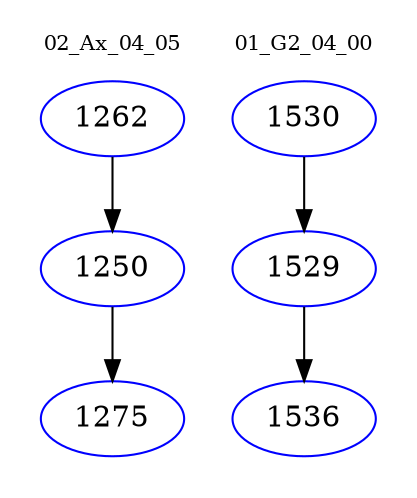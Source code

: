 digraph{
subgraph cluster_0 {
color = white
label = "02_Ax_04_05";
fontsize=10;
T0_1262 [label="1262", color="blue"]
T0_1262 -> T0_1250 [color="black"]
T0_1250 [label="1250", color="blue"]
T0_1250 -> T0_1275 [color="black"]
T0_1275 [label="1275", color="blue"]
}
subgraph cluster_1 {
color = white
label = "01_G2_04_00";
fontsize=10;
T1_1530 [label="1530", color="blue"]
T1_1530 -> T1_1529 [color="black"]
T1_1529 [label="1529", color="blue"]
T1_1529 -> T1_1536 [color="black"]
T1_1536 [label="1536", color="blue"]
}
}
